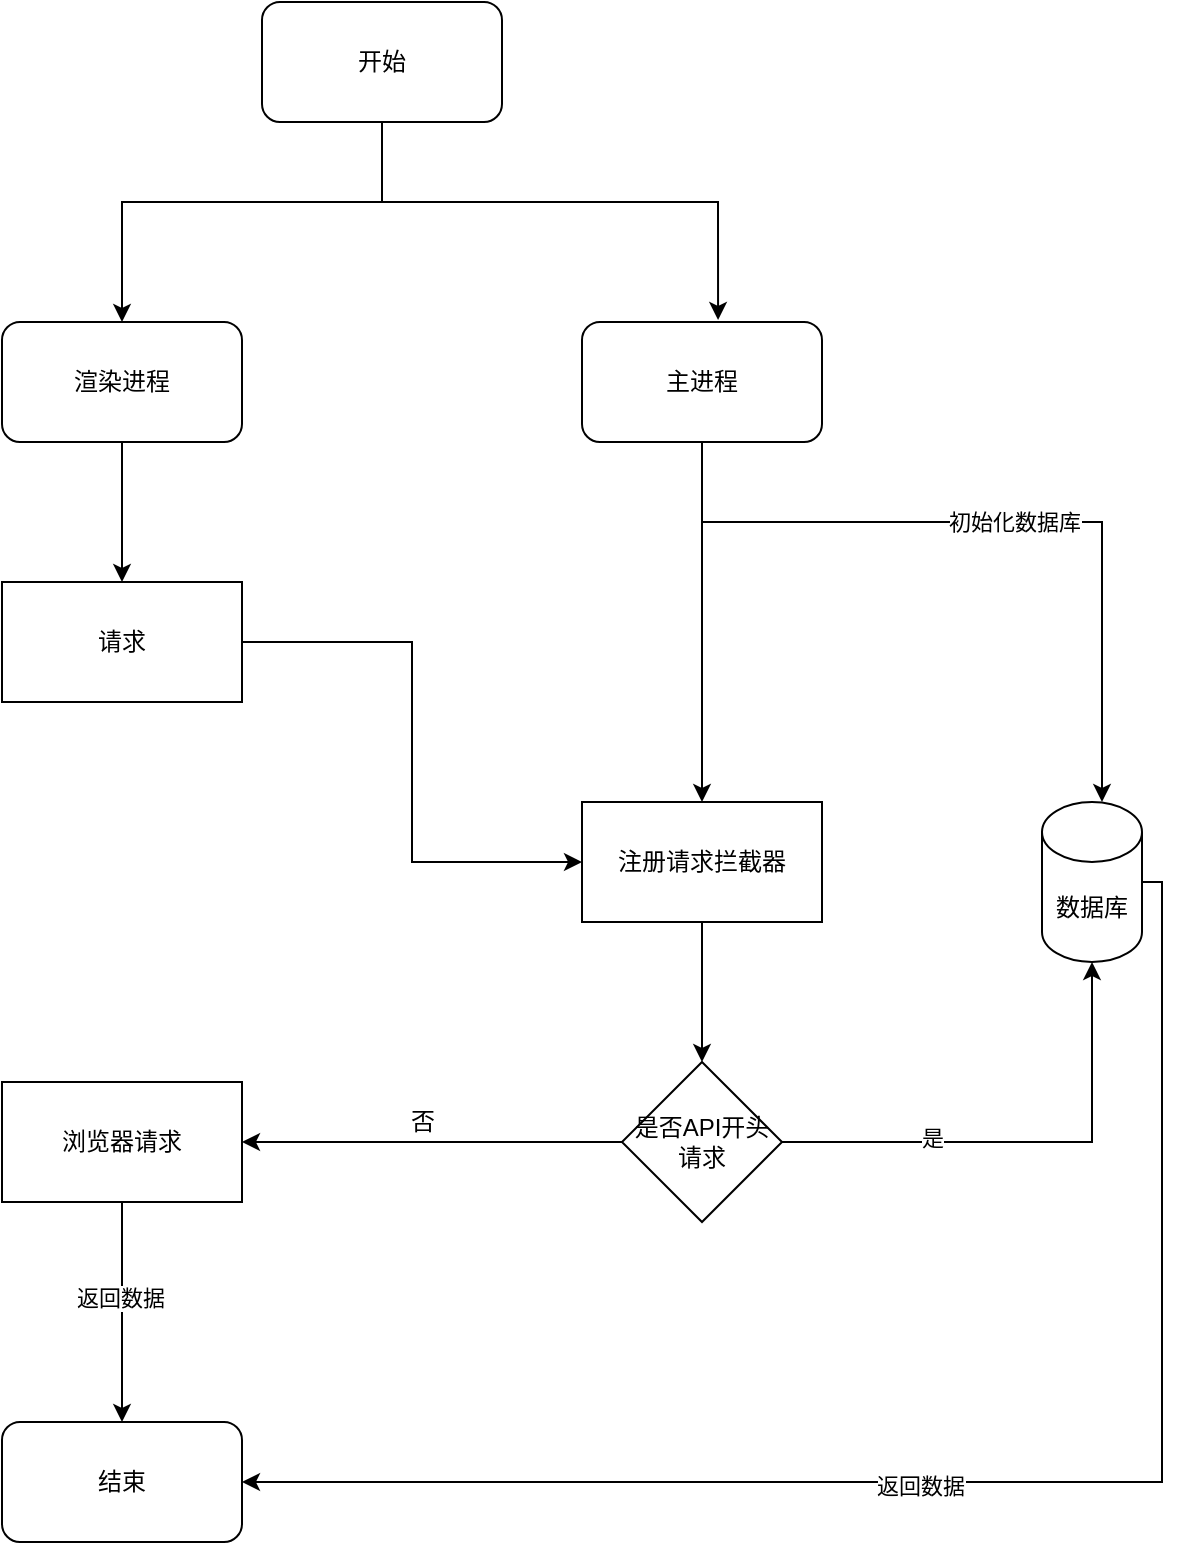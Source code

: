 <mxfile version="14.7.7" type="github">
  <diagram id="C5RBs43oDa-KdzZeNtuy" name="Page-1">
    <mxGraphModel dx="1426" dy="769" grid="1" gridSize="10" guides="1" tooltips="1" connect="1" arrows="1" fold="1" page="1" pageScale="1" pageWidth="1654" pageHeight="2336" math="0" shadow="0">
      <root>
        <mxCell id="WIyWlLk6GJQsqaUBKTNV-0" />
        <mxCell id="WIyWlLk6GJQsqaUBKTNV-1" parent="WIyWlLk6GJQsqaUBKTNV-0" />
        <mxCell id="izJZb2kvFQ139st37Nfl-5" style="edgeStyle=orthogonalEdgeStyle;rounded=0;orthogonalLoop=1;jettySize=auto;html=1;entryX=0.5;entryY=0;entryDx=0;entryDy=0;" parent="WIyWlLk6GJQsqaUBKTNV-1" source="izJZb2kvFQ139st37Nfl-0" target="izJZb2kvFQ139st37Nfl-2" edge="1">
          <mxGeometry relative="1" as="geometry">
            <Array as="points">
              <mxPoint x="720" y="300" />
              <mxPoint x="590" y="300" />
            </Array>
          </mxGeometry>
        </mxCell>
        <mxCell id="izJZb2kvFQ139st37Nfl-6" style="edgeStyle=orthogonalEdgeStyle;rounded=0;orthogonalLoop=1;jettySize=auto;html=1;entryX=0.567;entryY=-0.017;entryDx=0;entryDy=0;entryPerimeter=0;" parent="WIyWlLk6GJQsqaUBKTNV-1" source="izJZb2kvFQ139st37Nfl-0" target="izJZb2kvFQ139st37Nfl-3" edge="1">
          <mxGeometry relative="1" as="geometry">
            <Array as="points">
              <mxPoint x="720" y="300" />
              <mxPoint x="888" y="300" />
            </Array>
          </mxGeometry>
        </mxCell>
        <mxCell id="izJZb2kvFQ139st37Nfl-0" value="开始" style="rounded=1;whiteSpace=wrap;html=1;" parent="WIyWlLk6GJQsqaUBKTNV-1" vertex="1">
          <mxGeometry x="660" y="200" width="120" height="60" as="geometry" />
        </mxCell>
        <mxCell id="URPiWKKZn_leJZeY5QNX-15" style="edgeStyle=orthogonalEdgeStyle;rounded=0;orthogonalLoop=1;jettySize=auto;html=1;entryX=0.5;entryY=0;entryDx=0;entryDy=0;" edge="1" parent="WIyWlLk6GJQsqaUBKTNV-1" source="izJZb2kvFQ139st37Nfl-2" target="URPiWKKZn_leJZeY5QNX-14">
          <mxGeometry relative="1" as="geometry" />
        </mxCell>
        <mxCell id="izJZb2kvFQ139st37Nfl-2" value="渲染进程" style="rounded=1;whiteSpace=wrap;html=1;" parent="WIyWlLk6GJQsqaUBKTNV-1" vertex="1">
          <mxGeometry x="530" y="360" width="120" height="60" as="geometry" />
        </mxCell>
        <mxCell id="URPiWKKZn_leJZeY5QNX-6" style="edgeStyle=orthogonalEdgeStyle;rounded=0;orthogonalLoop=1;jettySize=auto;html=1;entryX=0.5;entryY=0;entryDx=0;entryDy=0;" edge="1" parent="WIyWlLk6GJQsqaUBKTNV-1" source="izJZb2kvFQ139st37Nfl-3" target="URPiWKKZn_leJZeY5QNX-4">
          <mxGeometry relative="1" as="geometry" />
        </mxCell>
        <mxCell id="URPiWKKZn_leJZeY5QNX-10" style="edgeStyle=orthogonalEdgeStyle;rounded=0;orthogonalLoop=1;jettySize=auto;html=1;entryX=0.5;entryY=0;entryDx=0;entryDy=0;" edge="1" parent="WIyWlLk6GJQsqaUBKTNV-1" source="izJZb2kvFQ139st37Nfl-3">
          <mxGeometry relative="1" as="geometry">
            <mxPoint x="1080" y="600" as="targetPoint" />
            <Array as="points">
              <mxPoint x="880" y="460" />
              <mxPoint x="1080" y="460" />
            </Array>
          </mxGeometry>
        </mxCell>
        <mxCell id="URPiWKKZn_leJZeY5QNX-11" value="初始化数据库" style="edgeLabel;html=1;align=center;verticalAlign=middle;resizable=0;points=[];" vertex="1" connectable="0" parent="URPiWKKZn_leJZeY5QNX-10">
          <mxGeometry x="0.032" relative="1" as="geometry">
            <mxPoint as="offset" />
          </mxGeometry>
        </mxCell>
        <mxCell id="izJZb2kvFQ139st37Nfl-3" value="主进程" style="rounded=1;whiteSpace=wrap;html=1;" parent="WIyWlLk6GJQsqaUBKTNV-1" vertex="1">
          <mxGeometry x="820" y="360" width="120" height="60" as="geometry" />
        </mxCell>
        <mxCell id="URPiWKKZn_leJZeY5QNX-21" style="edgeStyle=orthogonalEdgeStyle;rounded=0;orthogonalLoop=1;jettySize=auto;html=1;entryX=0.5;entryY=0;entryDx=0;entryDy=0;" edge="1" parent="WIyWlLk6GJQsqaUBKTNV-1" source="URPiWKKZn_leJZeY5QNX-4" target="URPiWKKZn_leJZeY5QNX-17">
          <mxGeometry relative="1" as="geometry" />
        </mxCell>
        <mxCell id="URPiWKKZn_leJZeY5QNX-4" value="注册请求拦截器" style="rounded=0;whiteSpace=wrap;html=1;" vertex="1" parent="WIyWlLk6GJQsqaUBKTNV-1">
          <mxGeometry x="820" y="600" width="120" height="60" as="geometry" />
        </mxCell>
        <mxCell id="URPiWKKZn_leJZeY5QNX-32" style="edgeStyle=orthogonalEdgeStyle;rounded=0;orthogonalLoop=1;jettySize=auto;html=1;entryX=1;entryY=0.5;entryDx=0;entryDy=0;" edge="1" parent="WIyWlLk6GJQsqaUBKTNV-1" source="URPiWKKZn_leJZeY5QNX-12" target="URPiWKKZn_leJZeY5QNX-27">
          <mxGeometry relative="1" as="geometry">
            <Array as="points">
              <mxPoint x="1110" y="940" />
            </Array>
          </mxGeometry>
        </mxCell>
        <mxCell id="URPiWKKZn_leJZeY5QNX-33" value="返回数据" style="edgeLabel;html=1;align=center;verticalAlign=middle;resizable=0;points=[];" vertex="1" connectable="0" parent="URPiWKKZn_leJZeY5QNX-32">
          <mxGeometry x="0.119" y="2" relative="1" as="geometry">
            <mxPoint as="offset" />
          </mxGeometry>
        </mxCell>
        <mxCell id="URPiWKKZn_leJZeY5QNX-12" value="数据库" style="shape=cylinder3;whiteSpace=wrap;html=1;boundedLbl=1;backgroundOutline=1;size=15;" vertex="1" parent="WIyWlLk6GJQsqaUBKTNV-1">
          <mxGeometry x="1050" y="600" width="50" height="80" as="geometry" />
        </mxCell>
        <mxCell id="URPiWKKZn_leJZeY5QNX-18" style="edgeStyle=orthogonalEdgeStyle;rounded=0;orthogonalLoop=1;jettySize=auto;html=1;entryX=0;entryY=0.5;entryDx=0;entryDy=0;" edge="1" parent="WIyWlLk6GJQsqaUBKTNV-1" source="URPiWKKZn_leJZeY5QNX-14" target="URPiWKKZn_leJZeY5QNX-4">
          <mxGeometry relative="1" as="geometry" />
        </mxCell>
        <mxCell id="URPiWKKZn_leJZeY5QNX-14" value="请求" style="rounded=0;whiteSpace=wrap;html=1;" vertex="1" parent="WIyWlLk6GJQsqaUBKTNV-1">
          <mxGeometry x="530" y="490" width="120" height="60" as="geometry" />
        </mxCell>
        <mxCell id="URPiWKKZn_leJZeY5QNX-24" style="edgeStyle=orthogonalEdgeStyle;rounded=0;orthogonalLoop=1;jettySize=auto;html=1;entryX=1;entryY=0.5;entryDx=0;entryDy=0;" edge="1" parent="WIyWlLk6GJQsqaUBKTNV-1" source="URPiWKKZn_leJZeY5QNX-17" target="URPiWKKZn_leJZeY5QNX-22">
          <mxGeometry relative="1" as="geometry" />
        </mxCell>
        <mxCell id="URPiWKKZn_leJZeY5QNX-31" style="edgeStyle=orthogonalEdgeStyle;rounded=0;orthogonalLoop=1;jettySize=auto;html=1;entryX=0.5;entryY=1;entryDx=0;entryDy=0;entryPerimeter=0;" edge="1" parent="WIyWlLk6GJQsqaUBKTNV-1" source="URPiWKKZn_leJZeY5QNX-17" target="URPiWKKZn_leJZeY5QNX-12">
          <mxGeometry relative="1" as="geometry" />
        </mxCell>
        <mxCell id="URPiWKKZn_leJZeY5QNX-35" value="是" style="edgeLabel;html=1;align=center;verticalAlign=middle;resizable=0;points=[];" vertex="1" connectable="0" parent="URPiWKKZn_leJZeY5QNX-31">
          <mxGeometry x="-0.388" y="2" relative="1" as="geometry">
            <mxPoint as="offset" />
          </mxGeometry>
        </mxCell>
        <mxCell id="URPiWKKZn_leJZeY5QNX-17" value="是否API开头请求" style="rhombus;whiteSpace=wrap;html=1;" vertex="1" parent="WIyWlLk6GJQsqaUBKTNV-1">
          <mxGeometry x="840" y="730" width="80" height="80" as="geometry" />
        </mxCell>
        <mxCell id="URPiWKKZn_leJZeY5QNX-26" style="edgeStyle=orthogonalEdgeStyle;rounded=0;orthogonalLoop=1;jettySize=auto;html=1;entryX=0.5;entryY=0;entryDx=0;entryDy=0;" edge="1" parent="WIyWlLk6GJQsqaUBKTNV-1" source="URPiWKKZn_leJZeY5QNX-22">
          <mxGeometry relative="1" as="geometry">
            <mxPoint x="590" y="910" as="targetPoint" />
          </mxGeometry>
        </mxCell>
        <mxCell id="URPiWKKZn_leJZeY5QNX-34" value="返回数据" style="edgeLabel;html=1;align=center;verticalAlign=middle;resizable=0;points=[];" vertex="1" connectable="0" parent="URPiWKKZn_leJZeY5QNX-26">
          <mxGeometry x="-0.127" y="-1" relative="1" as="geometry">
            <mxPoint as="offset" />
          </mxGeometry>
        </mxCell>
        <mxCell id="URPiWKKZn_leJZeY5QNX-22" value="浏览器请求" style="rounded=0;whiteSpace=wrap;html=1;" vertex="1" parent="WIyWlLk6GJQsqaUBKTNV-1">
          <mxGeometry x="530" y="740" width="120" height="60" as="geometry" />
        </mxCell>
        <mxCell id="URPiWKKZn_leJZeY5QNX-25" value="否" style="text;html=1;align=center;verticalAlign=middle;resizable=0;points=[];autosize=1;strokeColor=none;" vertex="1" parent="WIyWlLk6GJQsqaUBKTNV-1">
          <mxGeometry x="725" y="750" width="30" height="20" as="geometry" />
        </mxCell>
        <mxCell id="URPiWKKZn_leJZeY5QNX-27" value="结束" style="rounded=1;whiteSpace=wrap;html=1;" vertex="1" parent="WIyWlLk6GJQsqaUBKTNV-1">
          <mxGeometry x="530" y="910" width="120" height="60" as="geometry" />
        </mxCell>
      </root>
    </mxGraphModel>
  </diagram>
</mxfile>
